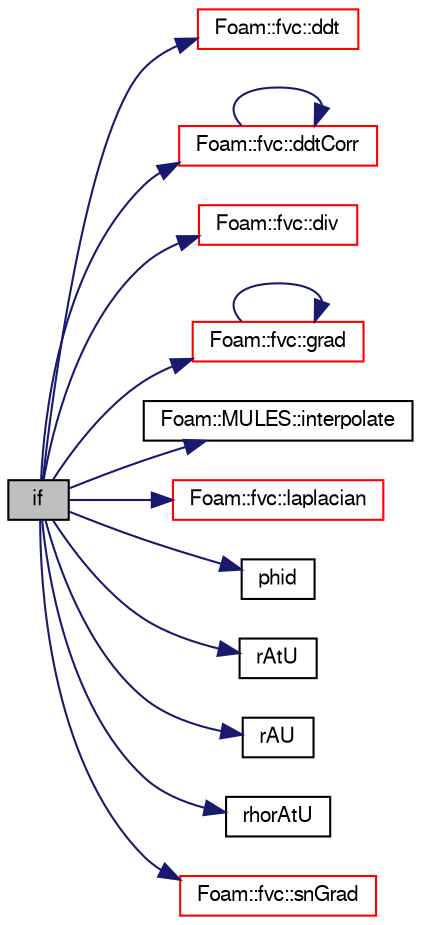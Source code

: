 digraph "if"
{
  bgcolor="transparent";
  edge [fontname="FreeSans",fontsize="10",labelfontname="FreeSans",labelfontsize="10"];
  node [fontname="FreeSans",fontsize="10",shape=record];
  rankdir="LR";
  Node12 [label="if",height=0.2,width=0.4,color="black", fillcolor="grey75", style="filled", fontcolor="black"];
  Node12 -> Node13 [color="midnightblue",fontsize="10",style="solid",fontname="FreeSans"];
  Node13 [label="Foam::fvc::ddt",height=0.2,width=0.4,color="red",URL="$a21134.html#a5dc871206ab86042756c8ccfdc5797ad"];
  Node12 -> Node315 [color="midnightblue",fontsize="10",style="solid",fontname="FreeSans"];
  Node315 [label="Foam::fvc::ddtCorr",height=0.2,width=0.4,color="red",URL="$a21134.html#a62752eff998bc6e471deab75616e34d5"];
  Node315 -> Node315 [color="midnightblue",fontsize="10",style="solid",fontname="FreeSans"];
  Node12 -> Node75 [color="midnightblue",fontsize="10",style="solid",fontname="FreeSans"];
  Node75 [label="Foam::fvc::div",height=0.2,width=0.4,color="red",URL="$a21134.html#a585533948ad80abfe589d920c641f251"];
  Node12 -> Node316 [color="midnightblue",fontsize="10",style="solid",fontname="FreeSans"];
  Node316 [label="Foam::fvc::grad",height=0.2,width=0.4,color="red",URL="$a21134.html#a7c00ec90ecc15ed3005255e42c52827a"];
  Node316 -> Node316 [color="midnightblue",fontsize="10",style="solid",fontname="FreeSans"];
  Node12 -> Node318 [color="midnightblue",fontsize="10",style="solid",fontname="FreeSans"];
  Node318 [label="Foam::MULES::interpolate",height=0.2,width=0.4,color="black",URL="$a21136.html#a4d62f21551985d814104861e7c1d9b4f"];
  Node12 -> Node319 [color="midnightblue",fontsize="10",style="solid",fontname="FreeSans"];
  Node319 [label="Foam::fvc::laplacian",height=0.2,width=0.4,color="red",URL="$a21134.html#ac75bff389d0405149b204b0d7ac214cd"];
  Node12 -> Node321 [color="midnightblue",fontsize="10",style="solid",fontname="FreeSans"];
  Node321 [label="phid",height=0.2,width=0.4,color="black",URL="$a38066.html#a40a9059ca5c5ed87f4fa45be290ce0e1"];
  Node12 -> Node322 [color="midnightblue",fontsize="10",style="solid",fontname="FreeSans"];
  Node322 [label="rAtU",height=0.2,width=0.4,color="black",URL="$a38051.html#a29fc53d055636b2c358ccd24755b86b3"];
  Node12 -> Node323 [color="midnightblue",fontsize="10",style="solid",fontname="FreeSans"];
  Node323 [label="rAU",height=0.2,width=0.4,color="black",URL="$a38027.html#a4ae3ff6f0732a8a206a641d7ff2d9f7d"];
  Node12 -> Node324 [color="midnightblue",fontsize="10",style="solid",fontname="FreeSans"];
  Node324 [label="rhorAtU",height=0.2,width=0.4,color="black",URL="$a38051.html#a142b9c53809c41ee952c0f8753de25c8"];
  Node12 -> Node325 [color="midnightblue",fontsize="10",style="solid",fontname="FreeSans"];
  Node325 [label="Foam::fvc::snGrad",height=0.2,width=0.4,color="red",URL="$a21134.html#a15da734ee906cb52cf17937ab84c41a0"];
}
